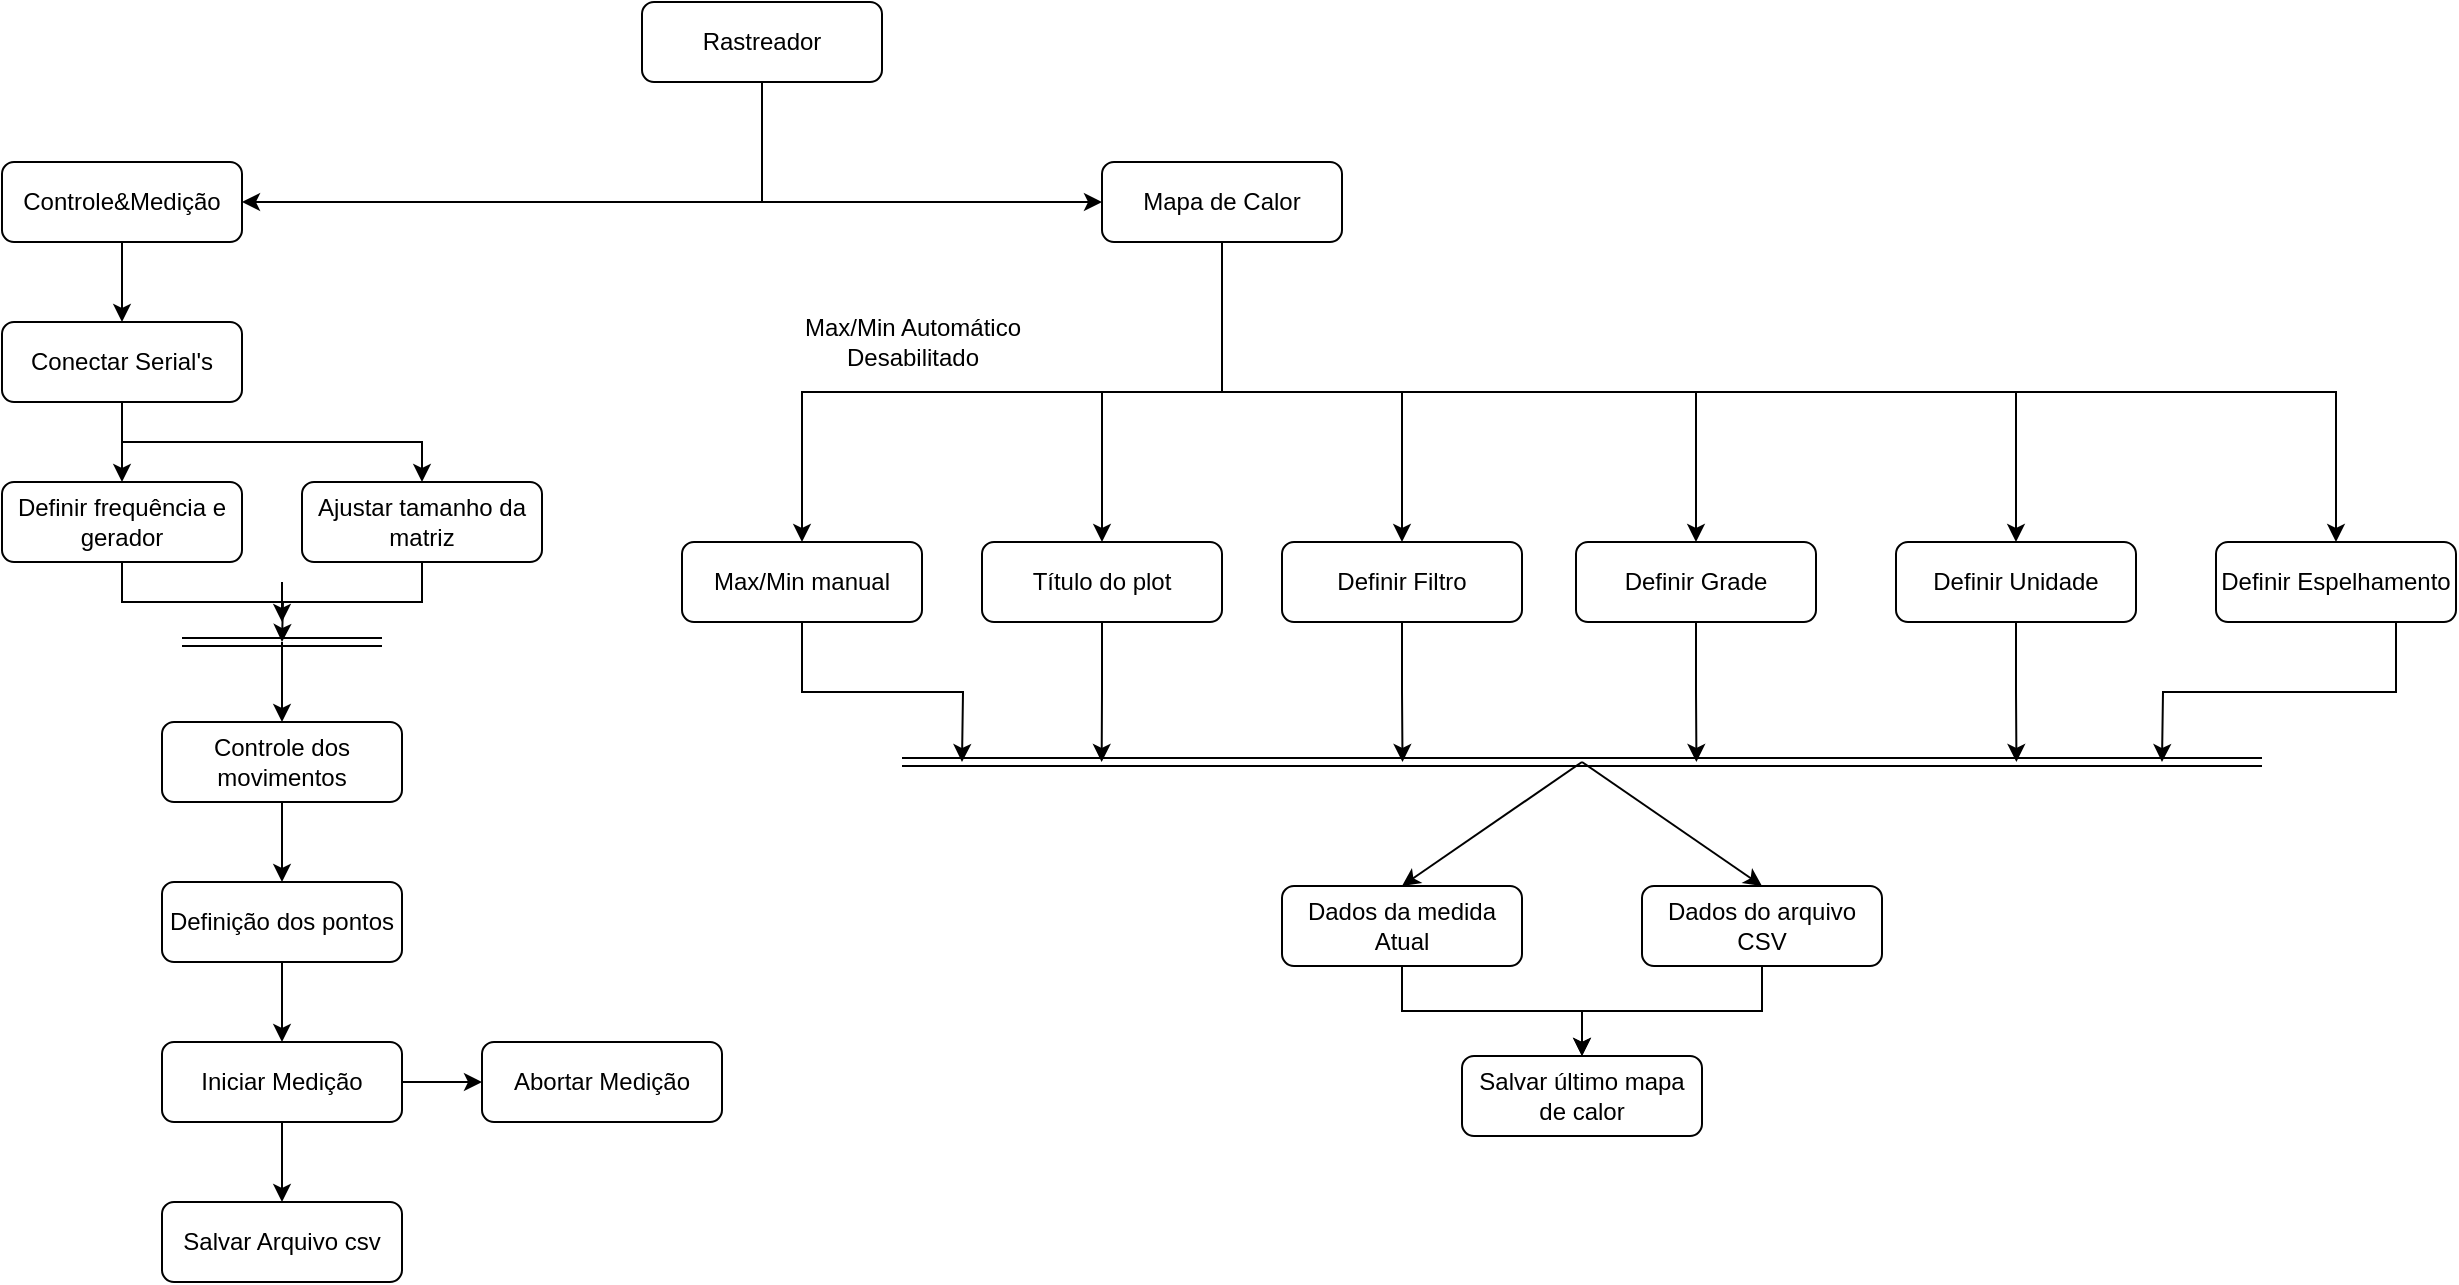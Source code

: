 <mxfile version="20.4.0" type="device"><diagram id="C5RBs43oDa-KdzZeNtuy" name="Page-1"><mxGraphModel dx="1378" dy="768" grid="1" gridSize="10" guides="1" tooltips="1" connect="1" arrows="1" fold="1" page="1" pageScale="1" pageWidth="827" pageHeight="1169" math="0" shadow="0"><root><mxCell id="WIyWlLk6GJQsqaUBKTNV-0"/><mxCell id="WIyWlLk6GJQsqaUBKTNV-1" parent="WIyWlLk6GJQsqaUBKTNV-0"/><mxCell id="lrzL7X_XdRYyEChJGmPY-13" style="edgeStyle=orthogonalEdgeStyle;rounded=0;orthogonalLoop=1;jettySize=auto;html=1;exitX=0.5;exitY=1;exitDx=0;exitDy=0;entryX=1;entryY=0.5;entryDx=0;entryDy=0;" edge="1" parent="WIyWlLk6GJQsqaUBKTNV-1" source="WIyWlLk6GJQsqaUBKTNV-11" target="lrzL7X_XdRYyEChJGmPY-0"><mxGeometry relative="1" as="geometry"/></mxCell><mxCell id="lrzL7X_XdRYyEChJGmPY-14" style="edgeStyle=orthogonalEdgeStyle;rounded=0;orthogonalLoop=1;jettySize=auto;html=1;exitX=0.5;exitY=1;exitDx=0;exitDy=0;entryX=0;entryY=0.5;entryDx=0;entryDy=0;" edge="1" parent="WIyWlLk6GJQsqaUBKTNV-1" source="WIyWlLk6GJQsqaUBKTNV-11" target="lrzL7X_XdRYyEChJGmPY-1"><mxGeometry relative="1" as="geometry"/></mxCell><mxCell id="WIyWlLk6GJQsqaUBKTNV-11" value="Rastreador" style="rounded=1;whiteSpace=wrap;html=1;fontSize=12;glass=0;strokeWidth=1;shadow=0;" parent="WIyWlLk6GJQsqaUBKTNV-1" vertex="1"><mxGeometry x="360" y="80" width="120" height="40" as="geometry"/></mxCell><mxCell id="lrzL7X_XdRYyEChJGmPY-12" style="edgeStyle=orthogonalEdgeStyle;rounded=0;orthogonalLoop=1;jettySize=auto;html=1;exitX=0.5;exitY=1;exitDx=0;exitDy=0;entryX=0.5;entryY=0;entryDx=0;entryDy=0;" edge="1" parent="WIyWlLk6GJQsqaUBKTNV-1" source="lrzL7X_XdRYyEChJGmPY-0" target="lrzL7X_XdRYyEChJGmPY-4"><mxGeometry relative="1" as="geometry"/></mxCell><mxCell id="lrzL7X_XdRYyEChJGmPY-0" value="Controle&amp;amp;Medição" style="rounded=1;whiteSpace=wrap;html=1;fontSize=12;glass=0;strokeWidth=1;shadow=0;" vertex="1" parent="WIyWlLk6GJQsqaUBKTNV-1"><mxGeometry x="40" y="160" width="120" height="40" as="geometry"/></mxCell><mxCell id="lrzL7X_XdRYyEChJGmPY-29" style="edgeStyle=orthogonalEdgeStyle;rounded=0;orthogonalLoop=1;jettySize=auto;html=1;exitX=0.5;exitY=1;exitDx=0;exitDy=0;entryX=0.5;entryY=0;entryDx=0;entryDy=0;" edge="1" parent="WIyWlLk6GJQsqaUBKTNV-1" source="lrzL7X_XdRYyEChJGmPY-1" target="lrzL7X_XdRYyEChJGmPY-26"><mxGeometry relative="1" as="geometry"/></mxCell><mxCell id="lrzL7X_XdRYyEChJGmPY-32" style="edgeStyle=orthogonalEdgeStyle;rounded=0;orthogonalLoop=1;jettySize=auto;html=1;exitX=0.5;exitY=1;exitDx=0;exitDy=0;" edge="1" parent="WIyWlLk6GJQsqaUBKTNV-1" source="lrzL7X_XdRYyEChJGmPY-1" target="lrzL7X_XdRYyEChJGmPY-28"><mxGeometry relative="1" as="geometry"/></mxCell><mxCell id="lrzL7X_XdRYyEChJGmPY-33" style="edgeStyle=orthogonalEdgeStyle;rounded=0;orthogonalLoop=1;jettySize=auto;html=1;exitX=0.5;exitY=1;exitDx=0;exitDy=0;entryX=0.5;entryY=0;entryDx=0;entryDy=0;" edge="1" parent="WIyWlLk6GJQsqaUBKTNV-1" source="lrzL7X_XdRYyEChJGmPY-1" target="lrzL7X_XdRYyEChJGmPY-27"><mxGeometry relative="1" as="geometry"/></mxCell><mxCell id="lrzL7X_XdRYyEChJGmPY-43" style="edgeStyle=orthogonalEdgeStyle;rounded=0;orthogonalLoop=1;jettySize=auto;html=1;exitX=0.5;exitY=1;exitDx=0;exitDy=0;entryX=0.5;entryY=0;entryDx=0;entryDy=0;" edge="1" parent="WIyWlLk6GJQsqaUBKTNV-1" source="lrzL7X_XdRYyEChJGmPY-1" target="lrzL7X_XdRYyEChJGmPY-40"><mxGeometry relative="1" as="geometry"/></mxCell><mxCell id="lrzL7X_XdRYyEChJGmPY-44" style="edgeStyle=orthogonalEdgeStyle;rounded=0;orthogonalLoop=1;jettySize=auto;html=1;exitX=0.5;exitY=1;exitDx=0;exitDy=0;" edge="1" parent="WIyWlLk6GJQsqaUBKTNV-1" source="lrzL7X_XdRYyEChJGmPY-1" target="lrzL7X_XdRYyEChJGmPY-41"><mxGeometry relative="1" as="geometry"/></mxCell><mxCell id="lrzL7X_XdRYyEChJGmPY-45" style="edgeStyle=orthogonalEdgeStyle;rounded=0;orthogonalLoop=1;jettySize=auto;html=1;exitX=0.5;exitY=1;exitDx=0;exitDy=0;" edge="1" parent="WIyWlLk6GJQsqaUBKTNV-1" source="lrzL7X_XdRYyEChJGmPY-1" target="lrzL7X_XdRYyEChJGmPY-42"><mxGeometry relative="1" as="geometry"/></mxCell><mxCell id="lrzL7X_XdRYyEChJGmPY-1" value="Mapa de Calor" style="rounded=1;whiteSpace=wrap;html=1;fontSize=12;glass=0;strokeWidth=1;shadow=0;" vertex="1" parent="WIyWlLk6GJQsqaUBKTNV-1"><mxGeometry x="590" y="160" width="120" height="40" as="geometry"/></mxCell><mxCell id="lrzL7X_XdRYyEChJGmPY-15" style="edgeStyle=orthogonalEdgeStyle;rounded=0;orthogonalLoop=1;jettySize=auto;html=1;exitX=0.5;exitY=1;exitDx=0;exitDy=0;entryX=0.5;entryY=0;entryDx=0;entryDy=0;" edge="1" parent="WIyWlLk6GJQsqaUBKTNV-1" source="lrzL7X_XdRYyEChJGmPY-4" target="lrzL7X_XdRYyEChJGmPY-9"><mxGeometry relative="1" as="geometry"/></mxCell><mxCell id="lrzL7X_XdRYyEChJGmPY-16" style="edgeStyle=orthogonalEdgeStyle;rounded=0;orthogonalLoop=1;jettySize=auto;html=1;exitX=0.5;exitY=1;exitDx=0;exitDy=0;" edge="1" parent="WIyWlLk6GJQsqaUBKTNV-1" source="lrzL7X_XdRYyEChJGmPY-4" target="lrzL7X_XdRYyEChJGmPY-5"><mxGeometry relative="1" as="geometry"/></mxCell><mxCell id="lrzL7X_XdRYyEChJGmPY-4" value="Conectar Serial's" style="rounded=1;whiteSpace=wrap;html=1;fontSize=12;glass=0;strokeWidth=1;shadow=0;" vertex="1" parent="WIyWlLk6GJQsqaUBKTNV-1"><mxGeometry x="40" y="240" width="120" height="40" as="geometry"/></mxCell><mxCell id="lrzL7X_XdRYyEChJGmPY-18" style="edgeStyle=orthogonalEdgeStyle;rounded=0;orthogonalLoop=1;jettySize=auto;html=1;exitX=0.5;exitY=1;exitDx=0;exitDy=0;" edge="1" parent="WIyWlLk6GJQsqaUBKTNV-1" source="lrzL7X_XdRYyEChJGmPY-5"><mxGeometry relative="1" as="geometry"><mxPoint x="180" y="400" as="targetPoint"/></mxGeometry></mxCell><mxCell id="lrzL7X_XdRYyEChJGmPY-5" value="Ajustar tamanho da matriz" style="rounded=1;whiteSpace=wrap;html=1;fontSize=12;glass=0;strokeWidth=1;shadow=0;" vertex="1" parent="WIyWlLk6GJQsqaUBKTNV-1"><mxGeometry x="190" y="320" width="120" height="40" as="geometry"/></mxCell><mxCell id="lrzL7X_XdRYyEChJGmPY-23" style="edgeStyle=orthogonalEdgeStyle;rounded=0;orthogonalLoop=1;jettySize=auto;html=1;exitX=0.5;exitY=1;exitDx=0;exitDy=0;entryX=0.5;entryY=0;entryDx=0;entryDy=0;" edge="1" parent="WIyWlLk6GJQsqaUBKTNV-1" source="lrzL7X_XdRYyEChJGmPY-6" target="lrzL7X_XdRYyEChJGmPY-8"><mxGeometry relative="1" as="geometry"/></mxCell><mxCell id="lrzL7X_XdRYyEChJGmPY-6" value="Definição dos pontos" style="rounded=1;whiteSpace=wrap;html=1;fontSize=12;glass=0;strokeWidth=1;shadow=0;" vertex="1" parent="WIyWlLk6GJQsqaUBKTNV-1"><mxGeometry x="120" y="520" width="120" height="40" as="geometry"/></mxCell><mxCell id="lrzL7X_XdRYyEChJGmPY-7" value="Salvar Arquivo csv" style="rounded=1;whiteSpace=wrap;html=1;fontSize=12;glass=0;strokeWidth=1;shadow=0;" vertex="1" parent="WIyWlLk6GJQsqaUBKTNV-1"><mxGeometry x="120" y="680" width="120" height="40" as="geometry"/></mxCell><mxCell id="lrzL7X_XdRYyEChJGmPY-24" style="edgeStyle=orthogonalEdgeStyle;rounded=0;orthogonalLoop=1;jettySize=auto;html=1;exitX=1;exitY=0.5;exitDx=0;exitDy=0;entryX=0;entryY=0.5;entryDx=0;entryDy=0;" edge="1" parent="WIyWlLk6GJQsqaUBKTNV-1" source="lrzL7X_XdRYyEChJGmPY-8" target="lrzL7X_XdRYyEChJGmPY-22"><mxGeometry relative="1" as="geometry"/></mxCell><mxCell id="lrzL7X_XdRYyEChJGmPY-25" style="edgeStyle=orthogonalEdgeStyle;rounded=0;orthogonalLoop=1;jettySize=auto;html=1;exitX=0.5;exitY=1;exitDx=0;exitDy=0;entryX=0.5;entryY=0;entryDx=0;entryDy=0;" edge="1" parent="WIyWlLk6GJQsqaUBKTNV-1" source="lrzL7X_XdRYyEChJGmPY-8" target="lrzL7X_XdRYyEChJGmPY-7"><mxGeometry relative="1" as="geometry"/></mxCell><mxCell id="lrzL7X_XdRYyEChJGmPY-8" value="Iniciar Medição" style="rounded=1;whiteSpace=wrap;html=1;fontSize=12;glass=0;strokeWidth=1;shadow=0;" vertex="1" parent="WIyWlLk6GJQsqaUBKTNV-1"><mxGeometry x="120" y="600" width="120" height="40" as="geometry"/></mxCell><mxCell id="lrzL7X_XdRYyEChJGmPY-19" style="edgeStyle=orthogonalEdgeStyle;rounded=0;orthogonalLoop=1;jettySize=auto;html=1;exitX=0.5;exitY=1;exitDx=0;exitDy=0;" edge="1" parent="WIyWlLk6GJQsqaUBKTNV-1" source="lrzL7X_XdRYyEChJGmPY-9"><mxGeometry relative="1" as="geometry"><mxPoint x="180" y="390" as="targetPoint"/></mxGeometry></mxCell><mxCell id="lrzL7X_XdRYyEChJGmPY-9" value="Definir frequência e gerador" style="rounded=1;whiteSpace=wrap;html=1;fontSize=12;glass=0;strokeWidth=1;shadow=0;" vertex="1" parent="WIyWlLk6GJQsqaUBKTNV-1"><mxGeometry x="40" y="320" width="120" height="40" as="geometry"/></mxCell><mxCell id="lrzL7X_XdRYyEChJGmPY-21" style="edgeStyle=orthogonalEdgeStyle;rounded=0;orthogonalLoop=1;jettySize=auto;html=1;exitX=0.5;exitY=1;exitDx=0;exitDy=0;entryX=0.5;entryY=0;entryDx=0;entryDy=0;" edge="1" parent="WIyWlLk6GJQsqaUBKTNV-1" source="lrzL7X_XdRYyEChJGmPY-10" target="lrzL7X_XdRYyEChJGmPY-6"><mxGeometry relative="1" as="geometry"/></mxCell><mxCell id="lrzL7X_XdRYyEChJGmPY-10" value="Controle dos movimentos" style="rounded=1;whiteSpace=wrap;html=1;fontSize=12;glass=0;strokeWidth=1;shadow=0;" vertex="1" parent="WIyWlLk6GJQsqaUBKTNV-1"><mxGeometry x="120" y="440" width="120" height="40" as="geometry"/></mxCell><mxCell id="lrzL7X_XdRYyEChJGmPY-17" value="" style="shape=link;html=1;rounded=0;" edge="1" parent="WIyWlLk6GJQsqaUBKTNV-1"><mxGeometry width="100" relative="1" as="geometry"><mxPoint x="130" y="400" as="sourcePoint"/><mxPoint x="230" y="400" as="targetPoint"/></mxGeometry></mxCell><mxCell id="lrzL7X_XdRYyEChJGmPY-20" value="" style="endArrow=classic;html=1;rounded=0;entryX=0.5;entryY=0;entryDx=0;entryDy=0;" edge="1" parent="WIyWlLk6GJQsqaUBKTNV-1" target="lrzL7X_XdRYyEChJGmPY-10"><mxGeometry width="50" height="50" relative="1" as="geometry"><mxPoint x="180" y="400" as="sourcePoint"/><mxPoint x="540" y="240" as="targetPoint"/></mxGeometry></mxCell><mxCell id="lrzL7X_XdRYyEChJGmPY-22" value="Abortar Medição" style="rounded=1;whiteSpace=wrap;html=1;fontSize=12;glass=0;strokeWidth=1;shadow=0;" vertex="1" parent="WIyWlLk6GJQsqaUBKTNV-1"><mxGeometry x="280" y="600" width="120" height="40" as="geometry"/></mxCell><mxCell id="lrzL7X_XdRYyEChJGmPY-56" style="edgeStyle=orthogonalEdgeStyle;rounded=0;orthogonalLoop=1;jettySize=auto;html=1;exitX=0.5;exitY=1;exitDx=0;exitDy=0;" edge="1" parent="WIyWlLk6GJQsqaUBKTNV-1" source="lrzL7X_XdRYyEChJGmPY-26"><mxGeometry relative="1" as="geometry"><mxPoint x="520" y="460" as="targetPoint"/></mxGeometry></mxCell><mxCell id="lrzL7X_XdRYyEChJGmPY-26" value="Max/Min manual" style="rounded=1;whiteSpace=wrap;html=1;fontSize=12;glass=0;strokeWidth=1;shadow=0;" vertex="1" parent="WIyWlLk6GJQsqaUBKTNV-1"><mxGeometry x="380" y="350" width="120" height="40" as="geometry"/></mxCell><mxCell id="lrzL7X_XdRYyEChJGmPY-58" style="edgeStyle=orthogonalEdgeStyle;rounded=0;orthogonalLoop=1;jettySize=auto;html=1;exitX=0.5;exitY=1;exitDx=0;exitDy=0;" edge="1" parent="WIyWlLk6GJQsqaUBKTNV-1" source="lrzL7X_XdRYyEChJGmPY-27"><mxGeometry relative="1" as="geometry"><mxPoint x="740.261" y="460" as="targetPoint"/></mxGeometry></mxCell><mxCell id="lrzL7X_XdRYyEChJGmPY-27" value="Definir Filtro" style="rounded=1;whiteSpace=wrap;html=1;fontSize=12;glass=0;strokeWidth=1;shadow=0;" vertex="1" parent="WIyWlLk6GJQsqaUBKTNV-1"><mxGeometry x="680" y="350" width="120" height="40" as="geometry"/></mxCell><mxCell id="lrzL7X_XdRYyEChJGmPY-57" style="edgeStyle=orthogonalEdgeStyle;rounded=0;orthogonalLoop=1;jettySize=auto;html=1;exitX=0.5;exitY=1;exitDx=0;exitDy=0;" edge="1" parent="WIyWlLk6GJQsqaUBKTNV-1" source="lrzL7X_XdRYyEChJGmPY-28"><mxGeometry relative="1" as="geometry"><mxPoint x="589.826" y="460" as="targetPoint"/></mxGeometry></mxCell><mxCell id="lrzL7X_XdRYyEChJGmPY-28" value="Título do plot" style="rounded=1;whiteSpace=wrap;html=1;fontSize=12;glass=0;strokeWidth=1;shadow=0;" vertex="1" parent="WIyWlLk6GJQsqaUBKTNV-1"><mxGeometry x="530" y="350" width="120" height="40" as="geometry"/></mxCell><mxCell id="lrzL7X_XdRYyEChJGmPY-30" value="Max/Min Automático&lt;br&gt;Desabilitado" style="text;html=1;align=center;verticalAlign=middle;resizable=0;points=[];autosize=1;strokeColor=none;fillColor=none;" vertex="1" parent="WIyWlLk6GJQsqaUBKTNV-1"><mxGeometry x="430" y="230" width="130" height="40" as="geometry"/></mxCell><mxCell id="lrzL7X_XdRYyEChJGmPY-37" style="edgeStyle=orthogonalEdgeStyle;rounded=0;orthogonalLoop=1;jettySize=auto;html=1;exitX=0.5;exitY=1;exitDx=0;exitDy=0;" edge="1" parent="WIyWlLk6GJQsqaUBKTNV-1" source="lrzL7X_XdRYyEChJGmPY-34" target="lrzL7X_XdRYyEChJGmPY-36"><mxGeometry relative="1" as="geometry"/></mxCell><mxCell id="lrzL7X_XdRYyEChJGmPY-34" value="Dados da medida&lt;br&gt;Atual" style="rounded=1;whiteSpace=wrap;html=1;fontSize=12;glass=0;strokeWidth=1;shadow=0;" vertex="1" parent="WIyWlLk6GJQsqaUBKTNV-1"><mxGeometry x="680" y="522" width="120" height="40" as="geometry"/></mxCell><mxCell id="lrzL7X_XdRYyEChJGmPY-38" style="edgeStyle=orthogonalEdgeStyle;rounded=0;orthogonalLoop=1;jettySize=auto;html=1;exitX=0.5;exitY=1;exitDx=0;exitDy=0;entryX=0.5;entryY=0;entryDx=0;entryDy=0;" edge="1" parent="WIyWlLk6GJQsqaUBKTNV-1" source="lrzL7X_XdRYyEChJGmPY-35" target="lrzL7X_XdRYyEChJGmPY-36"><mxGeometry relative="1" as="geometry"/></mxCell><mxCell id="lrzL7X_XdRYyEChJGmPY-35" value="Dados do arquivo&lt;br&gt;CSV" style="rounded=1;whiteSpace=wrap;html=1;fontSize=12;glass=0;strokeWidth=1;shadow=0;" vertex="1" parent="WIyWlLk6GJQsqaUBKTNV-1"><mxGeometry x="860" y="522" width="120" height="40" as="geometry"/></mxCell><mxCell id="lrzL7X_XdRYyEChJGmPY-36" value="Salvar último mapa de calor" style="rounded=1;whiteSpace=wrap;html=1;fontSize=12;glass=0;strokeWidth=1;shadow=0;" vertex="1" parent="WIyWlLk6GJQsqaUBKTNV-1"><mxGeometry x="770" y="607" width="120" height="40" as="geometry"/></mxCell><mxCell id="lrzL7X_XdRYyEChJGmPY-59" style="edgeStyle=orthogonalEdgeStyle;rounded=0;orthogonalLoop=1;jettySize=auto;html=1;exitX=0.5;exitY=1;exitDx=0;exitDy=0;" edge="1" parent="WIyWlLk6GJQsqaUBKTNV-1" source="lrzL7X_XdRYyEChJGmPY-40"><mxGeometry relative="1" as="geometry"><mxPoint x="887.217" y="460" as="targetPoint"/></mxGeometry></mxCell><mxCell id="lrzL7X_XdRYyEChJGmPY-40" value="Definir Grade" style="rounded=1;whiteSpace=wrap;html=1;fontSize=12;glass=0;strokeWidth=1;shadow=0;" vertex="1" parent="WIyWlLk6GJQsqaUBKTNV-1"><mxGeometry x="827" y="350" width="120" height="40" as="geometry"/></mxCell><mxCell id="lrzL7X_XdRYyEChJGmPY-60" style="edgeStyle=orthogonalEdgeStyle;rounded=0;orthogonalLoop=1;jettySize=auto;html=1;exitX=0.5;exitY=1;exitDx=0;exitDy=0;" edge="1" parent="WIyWlLk6GJQsqaUBKTNV-1" source="lrzL7X_XdRYyEChJGmPY-41"><mxGeometry relative="1" as="geometry"><mxPoint x="1047.217" y="460" as="targetPoint"/></mxGeometry></mxCell><mxCell id="lrzL7X_XdRYyEChJGmPY-41" value="Definir Unidade" style="rounded=1;whiteSpace=wrap;html=1;fontSize=12;glass=0;strokeWidth=1;shadow=0;" vertex="1" parent="WIyWlLk6GJQsqaUBKTNV-1"><mxGeometry x="987" y="350" width="120" height="40" as="geometry"/></mxCell><mxCell id="lrzL7X_XdRYyEChJGmPY-61" style="edgeStyle=orthogonalEdgeStyle;rounded=0;orthogonalLoop=1;jettySize=auto;html=1;exitX=0.75;exitY=1;exitDx=0;exitDy=0;" edge="1" parent="WIyWlLk6GJQsqaUBKTNV-1" source="lrzL7X_XdRYyEChJGmPY-42"><mxGeometry relative="1" as="geometry"><mxPoint x="1120" y="460" as="targetPoint"/></mxGeometry></mxCell><mxCell id="lrzL7X_XdRYyEChJGmPY-42" value="Definir Espelhamento" style="rounded=1;whiteSpace=wrap;html=1;fontSize=12;glass=0;strokeWidth=1;shadow=0;" vertex="1" parent="WIyWlLk6GJQsqaUBKTNV-1"><mxGeometry x="1147" y="350" width="120" height="40" as="geometry"/></mxCell><mxCell id="lrzL7X_XdRYyEChJGmPY-46" value="" style="shape=link;html=1;rounded=0;" edge="1" parent="WIyWlLk6GJQsqaUBKTNV-1"><mxGeometry width="100" relative="1" as="geometry"><mxPoint x="490" y="460" as="sourcePoint"/><mxPoint x="1170" y="460" as="targetPoint"/></mxGeometry></mxCell><mxCell id="lrzL7X_XdRYyEChJGmPY-53" value="" style="endArrow=classic;html=1;rounded=0;entryX=0.5;entryY=0;entryDx=0;entryDy=0;" edge="1" parent="WIyWlLk6GJQsqaUBKTNV-1" target="lrzL7X_XdRYyEChJGmPY-34"><mxGeometry width="50" height="50" relative="1" as="geometry"><mxPoint x="830" y="460" as="sourcePoint"/><mxPoint x="840" y="430" as="targetPoint"/></mxGeometry></mxCell><mxCell id="lrzL7X_XdRYyEChJGmPY-54" value="" style="endArrow=classic;html=1;rounded=0;entryX=0.5;entryY=0;entryDx=0;entryDy=0;" edge="1" parent="WIyWlLk6GJQsqaUBKTNV-1" target="lrzL7X_XdRYyEChJGmPY-35"><mxGeometry width="50" height="50" relative="1" as="geometry"><mxPoint x="830" y="460" as="sourcePoint"/><mxPoint x="750" y="532" as="targetPoint"/></mxGeometry></mxCell></root></mxGraphModel></diagram></mxfile>